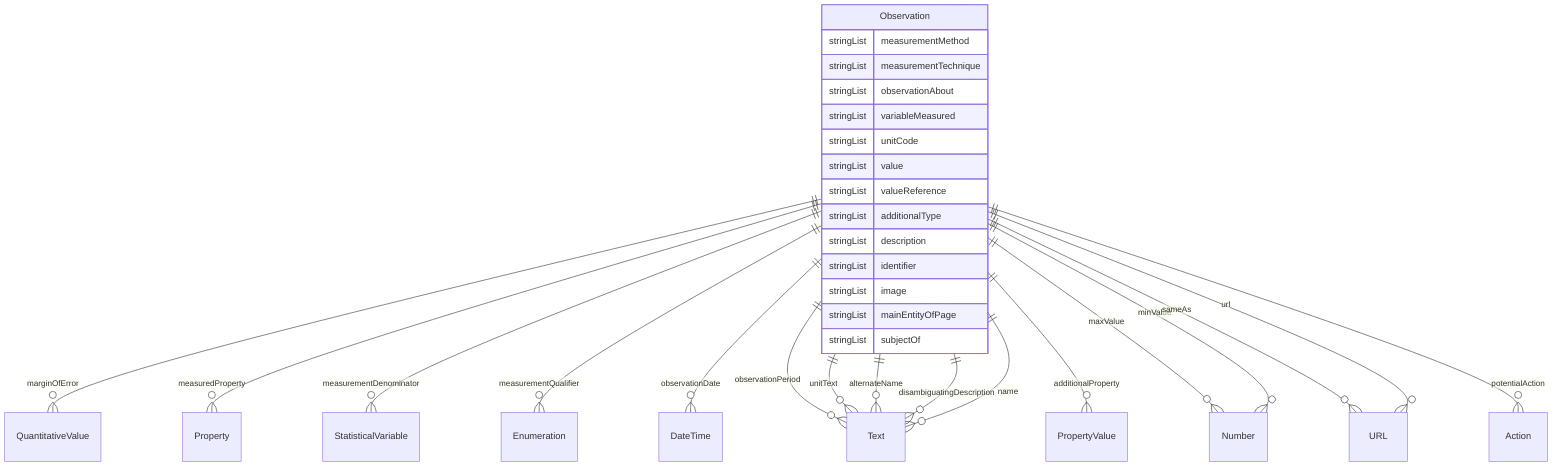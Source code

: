 erDiagram
Observation {
    stringList measurementMethod  
    stringList measurementTechnique  
    stringList observationAbout  
    stringList variableMeasured  
    stringList unitCode  
    stringList value  
    stringList valueReference  
    stringList additionalType  
    stringList description  
    stringList identifier  
    stringList image  
    stringList mainEntityOfPage  
    stringList subjectOf  
}

Observation ||--}o QuantitativeValue : "marginOfError"
Observation ||--}o Property : "measuredProperty"
Observation ||--}o StatisticalVariable : "measurementDenominator"
Observation ||--}o Enumeration : "measurementQualifier"
Observation ||--}o DateTime : "observationDate"
Observation ||--}o Text : "observationPeriod"
Observation ||--}o PropertyValue : "additionalProperty"
Observation ||--}o Number : "maxValue"
Observation ||--}o Number : "minValue"
Observation ||--}o Text : "unitText"
Observation ||--}o Text : "alternateName"
Observation ||--}o Text : "disambiguatingDescription"
Observation ||--}o Text : "name"
Observation ||--}o URL : "sameAs"
Observation ||--}o Action : "potentialAction"
Observation ||--}o URL : "url"